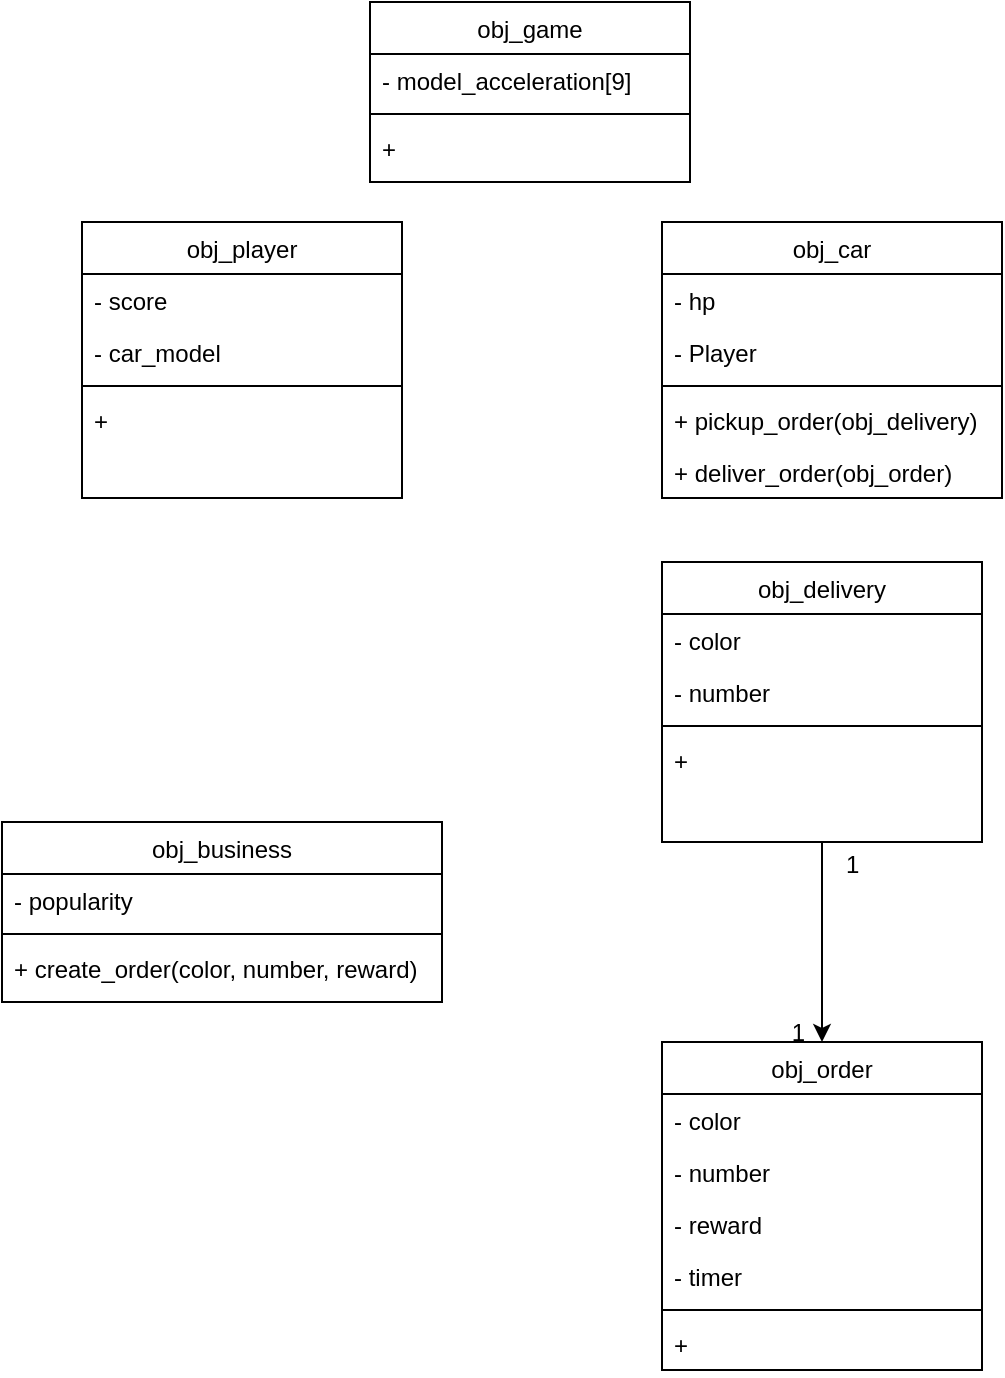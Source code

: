 <mxfile version="15.8.7" type="device"><diagram id="C5RBs43oDa-KdzZeNtuy" name="Page-1"><mxGraphModel dx="1662" dy="865" grid="1" gridSize="10" guides="1" tooltips="1" connect="1" arrows="1" fold="1" page="1" pageScale="1" pageWidth="827" pageHeight="1169" math="0" shadow="0"><root><mxCell id="WIyWlLk6GJQsqaUBKTNV-0"/><mxCell id="WIyWlLk6GJQsqaUBKTNV-1" parent="WIyWlLk6GJQsqaUBKTNV-0"/><mxCell id="zkfFHV4jXpPFQw0GAbJ--0" value="obj_player" style="swimlane;fontStyle=0;align=center;verticalAlign=top;childLayout=stackLayout;horizontal=1;startSize=26;horizontalStack=0;resizeParent=1;resizeLast=0;collapsible=1;marginBottom=0;rounded=0;shadow=0;strokeWidth=1;" parent="WIyWlLk6GJQsqaUBKTNV-1" vertex="1"><mxGeometry x="190" y="120" width="160" height="138" as="geometry"><mxRectangle x="230" y="140" width="160" height="26" as="alternateBounds"/></mxGeometry></mxCell><mxCell id="zkfFHV4jXpPFQw0GAbJ--1" value="- score" style="text;align=left;verticalAlign=top;spacingLeft=4;spacingRight=4;overflow=hidden;rotatable=0;points=[[0,0.5],[1,0.5]];portConstraint=eastwest;" parent="zkfFHV4jXpPFQw0GAbJ--0" vertex="1"><mxGeometry y="26" width="160" height="26" as="geometry"/></mxCell><mxCell id="zkfFHV4jXpPFQw0GAbJ--2" value="- car_model" style="text;align=left;verticalAlign=top;spacingLeft=4;spacingRight=4;overflow=hidden;rotatable=0;points=[[0,0.5],[1,0.5]];portConstraint=eastwest;rounded=0;shadow=0;html=0;" parent="zkfFHV4jXpPFQw0GAbJ--0" vertex="1"><mxGeometry y="52" width="160" height="26" as="geometry"/></mxCell><mxCell id="zkfFHV4jXpPFQw0GAbJ--4" value="" style="line;html=1;strokeWidth=1;align=left;verticalAlign=middle;spacingTop=-1;spacingLeft=3;spacingRight=3;rotatable=0;labelPosition=right;points=[];portConstraint=eastwest;" parent="zkfFHV4jXpPFQw0GAbJ--0" vertex="1"><mxGeometry y="78" width="160" height="8" as="geometry"/></mxCell><mxCell id="zkfFHV4jXpPFQw0GAbJ--5" value="+ " style="text;align=left;verticalAlign=top;spacingLeft=4;spacingRight=4;overflow=hidden;rotatable=0;points=[[0,0.5],[1,0.5]];portConstraint=eastwest;" parent="zkfFHV4jXpPFQw0GAbJ--0" vertex="1"><mxGeometry y="86" width="160" height="26" as="geometry"/></mxCell><mxCell id="zkfFHV4jXpPFQw0GAbJ--6" value="obj_car" style="swimlane;fontStyle=0;align=center;verticalAlign=top;childLayout=stackLayout;horizontal=1;startSize=26;horizontalStack=0;resizeParent=1;resizeLast=0;collapsible=1;marginBottom=0;rounded=0;shadow=0;strokeWidth=1;" parent="WIyWlLk6GJQsqaUBKTNV-1" vertex="1"><mxGeometry x="480" y="120" width="170" height="138" as="geometry"><mxRectangle x="130" y="380" width="160" height="26" as="alternateBounds"/></mxGeometry></mxCell><mxCell id="zkfFHV4jXpPFQw0GAbJ--7" value="- hp" style="text;align=left;verticalAlign=top;spacingLeft=4;spacingRight=4;overflow=hidden;rotatable=0;points=[[0,0.5],[1,0.5]];portConstraint=eastwest;" parent="zkfFHV4jXpPFQw0GAbJ--6" vertex="1"><mxGeometry y="26" width="170" height="26" as="geometry"/></mxCell><mxCell id="678EIe7r1vjY0H1sZfnB-12" value="- Player" style="text;align=left;verticalAlign=top;spacingLeft=4;spacingRight=4;overflow=hidden;rotatable=0;points=[[0,0.5],[1,0.5]];portConstraint=eastwest;" vertex="1" parent="zkfFHV4jXpPFQw0GAbJ--6"><mxGeometry y="52" width="170" height="26" as="geometry"/></mxCell><mxCell id="zkfFHV4jXpPFQw0GAbJ--9" value="" style="line;html=1;strokeWidth=1;align=left;verticalAlign=middle;spacingTop=-1;spacingLeft=3;spacingRight=3;rotatable=0;labelPosition=right;points=[];portConstraint=eastwest;" parent="zkfFHV4jXpPFQw0GAbJ--6" vertex="1"><mxGeometry y="78" width="170" height="8" as="geometry"/></mxCell><mxCell id="678EIe7r1vjY0H1sZfnB-13" value="+ pickup_order(obj_delivery)" style="text;align=left;verticalAlign=top;spacingLeft=4;spacingRight=4;overflow=hidden;rotatable=0;points=[[0,0.5],[1,0.5]];portConstraint=eastwest;" vertex="1" parent="zkfFHV4jXpPFQw0GAbJ--6"><mxGeometry y="86" width="170" height="26" as="geometry"/></mxCell><mxCell id="678EIe7r1vjY0H1sZfnB-21" value="+ deliver_order(obj_order)" style="text;align=left;verticalAlign=top;spacingLeft=4;spacingRight=4;overflow=hidden;rotatable=0;points=[[0,0.5],[1,0.5]];portConstraint=eastwest;" vertex="1" parent="zkfFHV4jXpPFQw0GAbJ--6"><mxGeometry y="112" width="170" height="26" as="geometry"/></mxCell><mxCell id="-clfr9V7FUIp4vh9WTze-0" value="obj_business" style="swimlane;fontStyle=0;align=center;verticalAlign=top;childLayout=stackLayout;horizontal=1;startSize=26;horizontalStack=0;resizeParent=1;resizeLast=0;collapsible=1;marginBottom=0;rounded=0;shadow=0;strokeWidth=1;" parent="WIyWlLk6GJQsqaUBKTNV-1" vertex="1"><mxGeometry x="150" y="420" width="220" height="90" as="geometry"><mxRectangle x="340" y="380" width="170" height="26" as="alternateBounds"/></mxGeometry></mxCell><mxCell id="-clfr9V7FUIp4vh9WTze-1" value="- popularity&#10;" style="text;align=left;verticalAlign=top;spacingLeft=4;spacingRight=4;overflow=hidden;rotatable=0;points=[[0,0.5],[1,0.5]];portConstraint=eastwest;" parent="-clfr9V7FUIp4vh9WTze-0" vertex="1"><mxGeometry y="26" width="220" height="26" as="geometry"/></mxCell><mxCell id="-clfr9V7FUIp4vh9WTze-2" value="" style="line;html=1;strokeWidth=1;align=left;verticalAlign=middle;spacingTop=-1;spacingLeft=3;spacingRight=3;rotatable=0;labelPosition=right;points=[];portConstraint=eastwest;" parent="-clfr9V7FUIp4vh9WTze-0" vertex="1"><mxGeometry y="52" width="220" height="8" as="geometry"/></mxCell><mxCell id="-clfr9V7FUIp4vh9WTze-4" value="+ create_order(color, number, reward)" style="text;align=left;verticalAlign=top;spacingLeft=4;spacingRight=4;overflow=hidden;rotatable=0;points=[[0,0.5],[1,0.5]];portConstraint=eastwest;" parent="-clfr9V7FUIp4vh9WTze-0" vertex="1"><mxGeometry y="60" width="220" height="26" as="geometry"/></mxCell><mxCell id="678EIe7r1vjY0H1sZfnB-1" value="obj_game" style="swimlane;fontStyle=0;align=center;verticalAlign=top;childLayout=stackLayout;horizontal=1;startSize=26;horizontalStack=0;resizeParent=1;resizeLast=0;collapsible=1;marginBottom=0;rounded=0;shadow=0;strokeWidth=1;" vertex="1" parent="WIyWlLk6GJQsqaUBKTNV-1"><mxGeometry x="334" y="10" width="160" height="90" as="geometry"><mxRectangle x="340" y="380" width="170" height="26" as="alternateBounds"/></mxGeometry></mxCell><mxCell id="678EIe7r1vjY0H1sZfnB-2" value="- model_acceleration[9]" style="text;align=left;verticalAlign=top;spacingLeft=4;spacingRight=4;overflow=hidden;rotatable=0;points=[[0,0.5],[1,0.5]];portConstraint=eastwest;" vertex="1" parent="678EIe7r1vjY0H1sZfnB-1"><mxGeometry y="26" width="160" height="26" as="geometry"/></mxCell><mxCell id="678EIe7r1vjY0H1sZfnB-3" value="" style="line;html=1;strokeWidth=1;align=left;verticalAlign=middle;spacingTop=-1;spacingLeft=3;spacingRight=3;rotatable=0;labelPosition=right;points=[];portConstraint=eastwest;" vertex="1" parent="678EIe7r1vjY0H1sZfnB-1"><mxGeometry y="52" width="160" height="8" as="geometry"/></mxCell><mxCell id="678EIe7r1vjY0H1sZfnB-4" value="+ " style="text;align=left;verticalAlign=top;spacingLeft=4;spacingRight=4;overflow=hidden;rotatable=0;points=[[0,0.5],[1,0.5]];portConstraint=eastwest;" vertex="1" parent="678EIe7r1vjY0H1sZfnB-1"><mxGeometry y="60" width="160" height="26" as="geometry"/></mxCell><mxCell id="678EIe7r1vjY0H1sZfnB-6" value="obj_order" style="swimlane;fontStyle=0;align=center;verticalAlign=top;childLayout=stackLayout;horizontal=1;startSize=26;horizontalStack=0;resizeParent=1;resizeLast=0;collapsible=1;marginBottom=0;rounded=0;shadow=0;strokeWidth=1;" vertex="1" parent="WIyWlLk6GJQsqaUBKTNV-1"><mxGeometry x="480" y="530" width="160" height="164" as="geometry"><mxRectangle x="340" y="380" width="170" height="26" as="alternateBounds"/></mxGeometry></mxCell><mxCell id="678EIe7r1vjY0H1sZfnB-7" value="- color" style="text;align=left;verticalAlign=top;spacingLeft=4;spacingRight=4;overflow=hidden;rotatable=0;points=[[0,0.5],[1,0.5]];portConstraint=eastwest;" vertex="1" parent="678EIe7r1vjY0H1sZfnB-6"><mxGeometry y="26" width="160" height="26" as="geometry"/></mxCell><mxCell id="678EIe7r1vjY0H1sZfnB-10" value="- number" style="text;align=left;verticalAlign=top;spacingLeft=4;spacingRight=4;overflow=hidden;rotatable=0;points=[[0,0.5],[1,0.5]];portConstraint=eastwest;" vertex="1" parent="678EIe7r1vjY0H1sZfnB-6"><mxGeometry y="52" width="160" height="26" as="geometry"/></mxCell><mxCell id="678EIe7r1vjY0H1sZfnB-11" value="- reward" style="text;align=left;verticalAlign=top;spacingLeft=4;spacingRight=4;overflow=hidden;rotatable=0;points=[[0,0.5],[1,0.5]];portConstraint=eastwest;" vertex="1" parent="678EIe7r1vjY0H1sZfnB-6"><mxGeometry y="78" width="160" height="26" as="geometry"/></mxCell><mxCell id="678EIe7r1vjY0H1sZfnB-22" value="- timer" style="text;align=left;verticalAlign=top;spacingLeft=4;spacingRight=4;overflow=hidden;rotatable=0;points=[[0,0.5],[1,0.5]];portConstraint=eastwest;" vertex="1" parent="678EIe7r1vjY0H1sZfnB-6"><mxGeometry y="104" width="160" height="26" as="geometry"/></mxCell><mxCell id="678EIe7r1vjY0H1sZfnB-8" value="" style="line;html=1;strokeWidth=1;align=left;verticalAlign=middle;spacingTop=-1;spacingLeft=3;spacingRight=3;rotatable=0;labelPosition=right;points=[];portConstraint=eastwest;" vertex="1" parent="678EIe7r1vjY0H1sZfnB-6"><mxGeometry y="130" width="160" height="8" as="geometry"/></mxCell><mxCell id="678EIe7r1vjY0H1sZfnB-9" value="+ " style="text;align=left;verticalAlign=top;spacingLeft=4;spacingRight=4;overflow=hidden;rotatable=0;points=[[0,0.5],[1,0.5]];portConstraint=eastwest;" vertex="1" parent="678EIe7r1vjY0H1sZfnB-6"><mxGeometry y="138" width="160" height="26" as="geometry"/></mxCell><mxCell id="678EIe7r1vjY0H1sZfnB-14" value="obj_delivery" style="swimlane;fontStyle=0;align=center;verticalAlign=top;childLayout=stackLayout;horizontal=1;startSize=26;horizontalStack=0;resizeParent=1;resizeLast=0;collapsible=1;marginBottom=0;rounded=0;shadow=0;strokeWidth=1;" vertex="1" parent="WIyWlLk6GJQsqaUBKTNV-1"><mxGeometry x="480" y="290" width="160" height="140" as="geometry"><mxRectangle x="340" y="380" width="170" height="26" as="alternateBounds"/></mxGeometry></mxCell><mxCell id="678EIe7r1vjY0H1sZfnB-15" value="- color" style="text;align=left;verticalAlign=top;spacingLeft=4;spacingRight=4;overflow=hidden;rotatable=0;points=[[0,0.5],[1,0.5]];portConstraint=eastwest;" vertex="1" parent="678EIe7r1vjY0H1sZfnB-14"><mxGeometry y="26" width="160" height="26" as="geometry"/></mxCell><mxCell id="678EIe7r1vjY0H1sZfnB-16" value="- number" style="text;align=left;verticalAlign=top;spacingLeft=4;spacingRight=4;overflow=hidden;rotatable=0;points=[[0,0.5],[1,0.5]];portConstraint=eastwest;" vertex="1" parent="678EIe7r1vjY0H1sZfnB-14"><mxGeometry y="52" width="160" height="26" as="geometry"/></mxCell><mxCell id="678EIe7r1vjY0H1sZfnB-18" value="" style="line;html=1;strokeWidth=1;align=left;verticalAlign=middle;spacingTop=-1;spacingLeft=3;spacingRight=3;rotatable=0;labelPosition=right;points=[];portConstraint=eastwest;" vertex="1" parent="678EIe7r1vjY0H1sZfnB-14"><mxGeometry y="78" width="160" height="8" as="geometry"/></mxCell><mxCell id="678EIe7r1vjY0H1sZfnB-19" value="+ " style="text;align=left;verticalAlign=top;spacingLeft=4;spacingRight=4;overflow=hidden;rotatable=0;points=[[0,0.5],[1,0.5]];portConstraint=eastwest;" vertex="1" parent="678EIe7r1vjY0H1sZfnB-14"><mxGeometry y="86" width="160" height="26" as="geometry"/></mxCell><mxCell id="678EIe7r1vjY0H1sZfnB-20" value="" style="endArrow=none;html=1;rounded=0;exitX=0.5;exitY=0;exitDx=0;exitDy=0;entryX=0.5;entryY=1;entryDx=0;entryDy=0;startArrow=none;" edge="1" parent="WIyWlLk6GJQsqaUBKTNV-1" target="678EIe7r1vjY0H1sZfnB-14"><mxGeometry width="50" height="50" relative="1" as="geometry"><mxPoint x="560" y="430" as="sourcePoint"/><mxPoint x="570" y="430" as="targetPoint"/></mxGeometry></mxCell><mxCell id="678EIe7r1vjY0H1sZfnB-42" value="" style="shadow=0;strokeWidth=1;rounded=0;endFill=1;elbow=vertical;exitX=0.5;exitY=1;exitDx=0;exitDy=0;entryX=0.5;entryY=0;entryDx=0;entryDy=0;" edge="1" parent="WIyWlLk6GJQsqaUBKTNV-1" source="678EIe7r1vjY0H1sZfnB-14" target="678EIe7r1vjY0H1sZfnB-6"><mxGeometry x="0.5" y="41" relative="1" as="geometry"><mxPoint x="570" y="440" as="sourcePoint"/><mxPoint x="640" y="510" as="targetPoint"/><mxPoint x="-40" y="32" as="offset"/></mxGeometry></mxCell><mxCell id="678EIe7r1vjY0H1sZfnB-43" value="1" style="resizable=0;align=left;verticalAlign=bottom;labelBackgroundColor=none;fontSize=12;" connectable="0" vertex="1" parent="678EIe7r1vjY0H1sZfnB-42"><mxGeometry x="-1" relative="1" as="geometry"><mxPoint x="10" y="20" as="offset"/></mxGeometry></mxCell><mxCell id="678EIe7r1vjY0H1sZfnB-44" value="1" style="resizable=0;align=right;verticalAlign=bottom;labelBackgroundColor=none;fontSize=12;" connectable="0" vertex="1" parent="678EIe7r1vjY0H1sZfnB-42"><mxGeometry x="1" relative="1" as="geometry"><mxPoint x="-7" y="4" as="offset"/></mxGeometry></mxCell><mxCell id="678EIe7r1vjY0H1sZfnB-45" value="&amp;nbsp;" style="text;html=1;resizable=0;points=[];;align=center;verticalAlign=middle;labelBackgroundColor=none;rounded=0;shadow=0;strokeWidth=1;fontSize=12;" vertex="1" connectable="0" parent="678EIe7r1vjY0H1sZfnB-42"><mxGeometry x="0.5" y="49" relative="1" as="geometry"><mxPoint x="-49" y="-25" as="offset"/></mxGeometry></mxCell></root></mxGraphModel></diagram></mxfile>